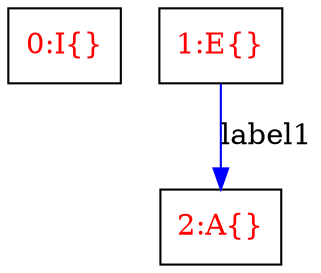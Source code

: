 digraph G {
  0 [label="0:I{}", shape=box, fontcolor="#FF0000", ];
  1 [label="1:E{}", shape=box, fontcolor="#FF0000", ];
  2 [label="2:A{}", shape=box, fontcolor="#FF0000", ];
  
  
  1 -> 2 [color="#0000FF", label="label1", ];
  
  }

